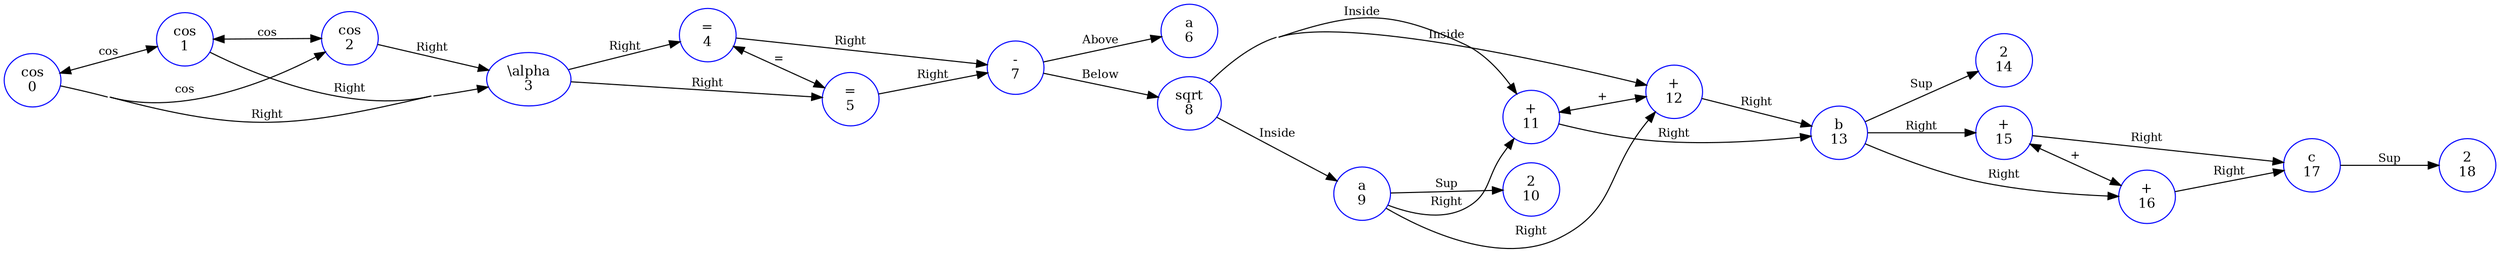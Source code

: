 digraph lg {
	rankdir=LR; ranksep=1.0;
	edge[fontsize=11,weight=1]; node[fontsize=13]; graph[concentrate=true,ordering=out];

	/*  NODES (PRIMITIVES) */
	0 [label="\cos\n0", color=blue];
	1 [label="\cos\n1", color=blue];
	10 [label="2\n10", color=blue];
	11 [label="+\n11", color=blue];
	12 [label="+\n12", color=blue];
	13 [label="b\n13", color=blue];
	14 [label="2\n14", color=blue];
	15 [label="+\n15", color=blue];
	16 [label="+\n16", color=blue];
	17 [label="c\n17", color=blue];
	18 [label="2\n18", color=blue];
	2 [label="\cos\n2", color=blue];
	3 [label="\\alpha\n3", color=blue];
	4 [label="=\n4", color=blue];
	5 [label="=\n5", color=blue];
	6 [label="a\n6", color=blue];
	7 [label="-\n7", color=blue];
	8 [label="\sqrt\n8", color=blue];
	9 [label="a\n9", color=blue];
	
	/* EDGES (PRIMITIVE RELATIONSHIPS) */
	0 -> 1 [dir=both,label="\cos"];
	0 -> 2 [dir=both,label="\cos"];
	0 -> 3 [label="Right"];
	1 -> 2 [dir=both,label="\cos"];
	1 -> 3 [label="Right"];
	11 -> 12 [dir=both,label="+"];
	11 -> 13 [label="Right"];
	12 -> 13 [label="Right"];
	13 -> 14 [label="Sup"];
	13 -> 15 [label="Right"];
	13 -> 16 [label="Right"];
	15 -> 16 [dir=both,label="+"];
	15 -> 17 [label="Right"];
	16 -> 17 [label="Right"];
	17 -> 18 [label="Sup"];
	2 -> 3 [label="Right"];
	3 -> 4 [label="Right"];
	3 -> 5 [label="Right"];
	4 -> 5 [dir=both,label="="];
	4 -> 7 [label="Right"];
	5 -> 7 [label="Right"];
	7 -> 6 [label="Above"];
	7 -> 8 [label="Below"];
	8 -> 11 [label="Inside"];
	8 -> 12 [label="Inside"];
	8 -> 9 [label="Inside"];
	9 -> 10 [label="Sup"];
	9 -> 11 [label="Right"];
	9 -> 12 [label="Right"];
}
